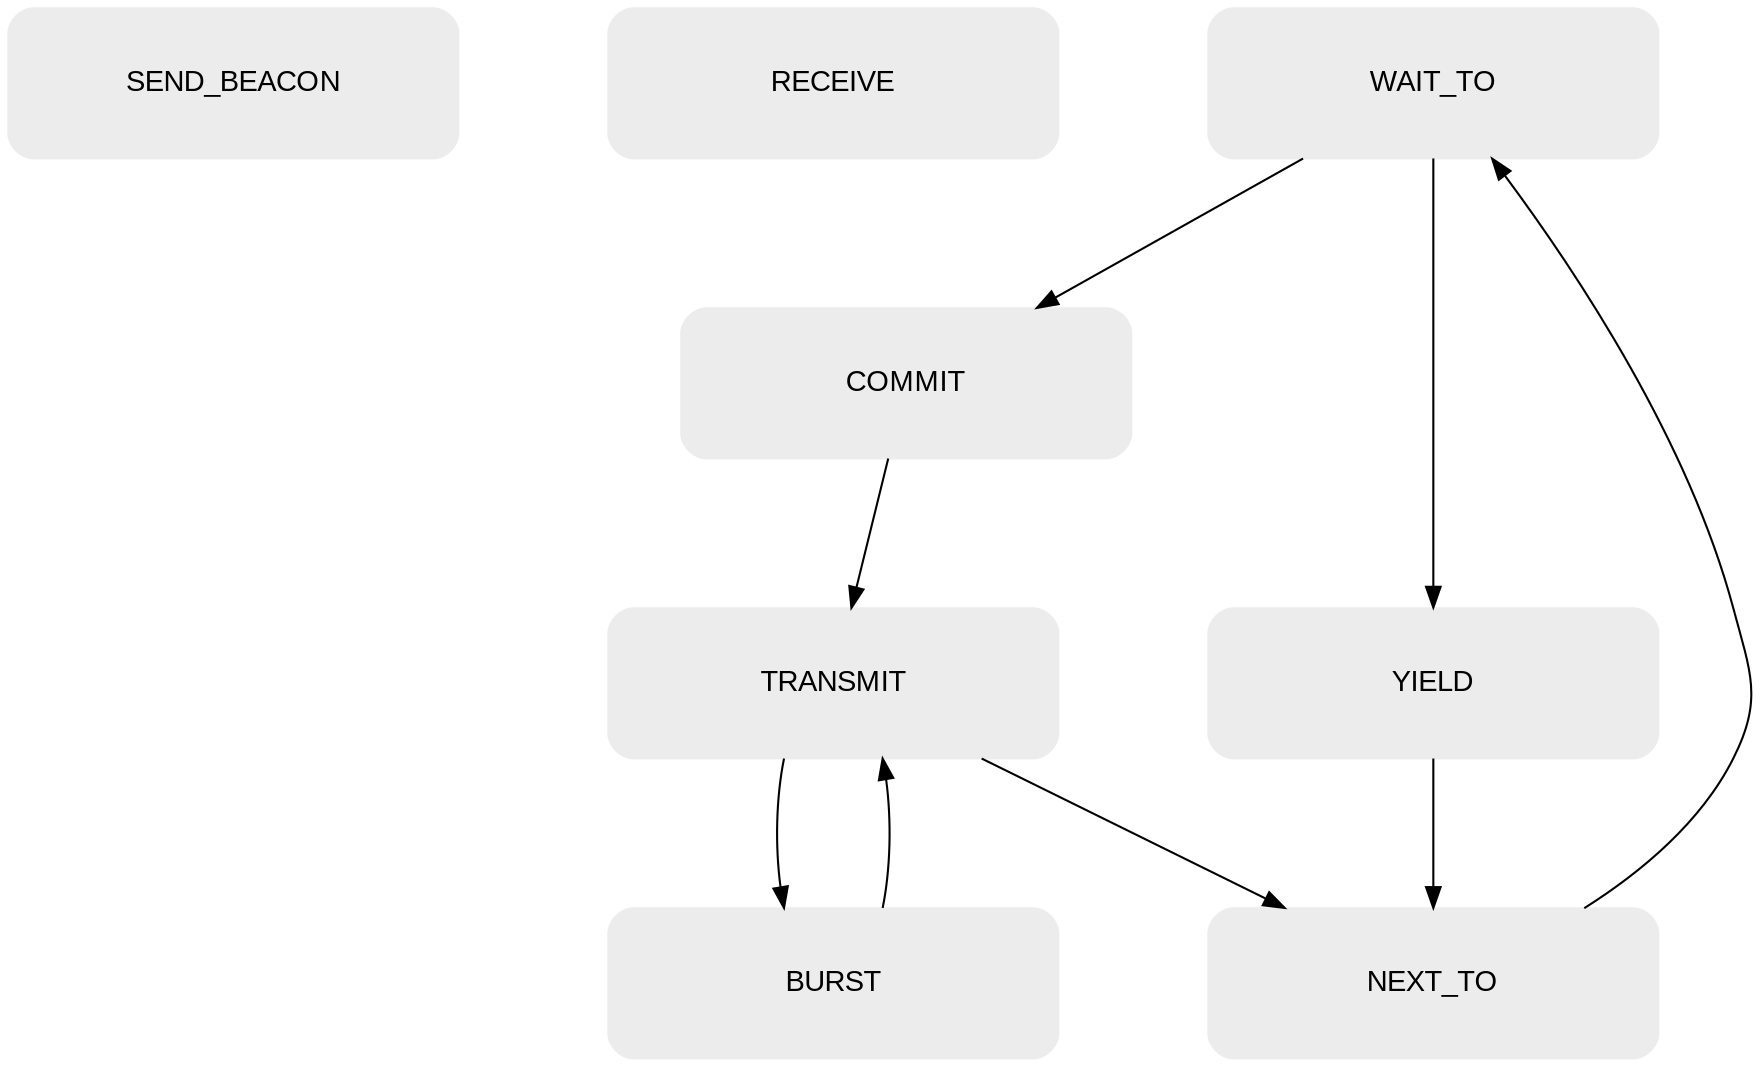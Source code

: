 digraph EthernetPlcaControlFsm {
    nodesep = 1;
    ranksep = 1;
    node [shape=box, style="rounded,filled", color="#ECECEC", fontname="Arial", margin=0.15, height=1, width=3];
    edge [fontname="Arial"];

    SEND_BEACON;
    RECEIVE;
    WAIT_TO;
    COMMIT;
    YIELD;
    TRANSMIT;
    BURST;
    NEXT_TO;

    WAIT_TO -> COMMIT [label=""];
    WAIT_TO -> YIELD [label=""];
    YIELD -> NEXT_TO [label=""];
    COMMIT -> TRANSMIT [label=""];
    TRANSMIT -> BURST [label=""];
    TRANSMIT -> NEXT_TO [label=""];
    BURST -> TRANSMIT [label=""];
    NEXT_TO -> WAIT_TO [label=""];
}
